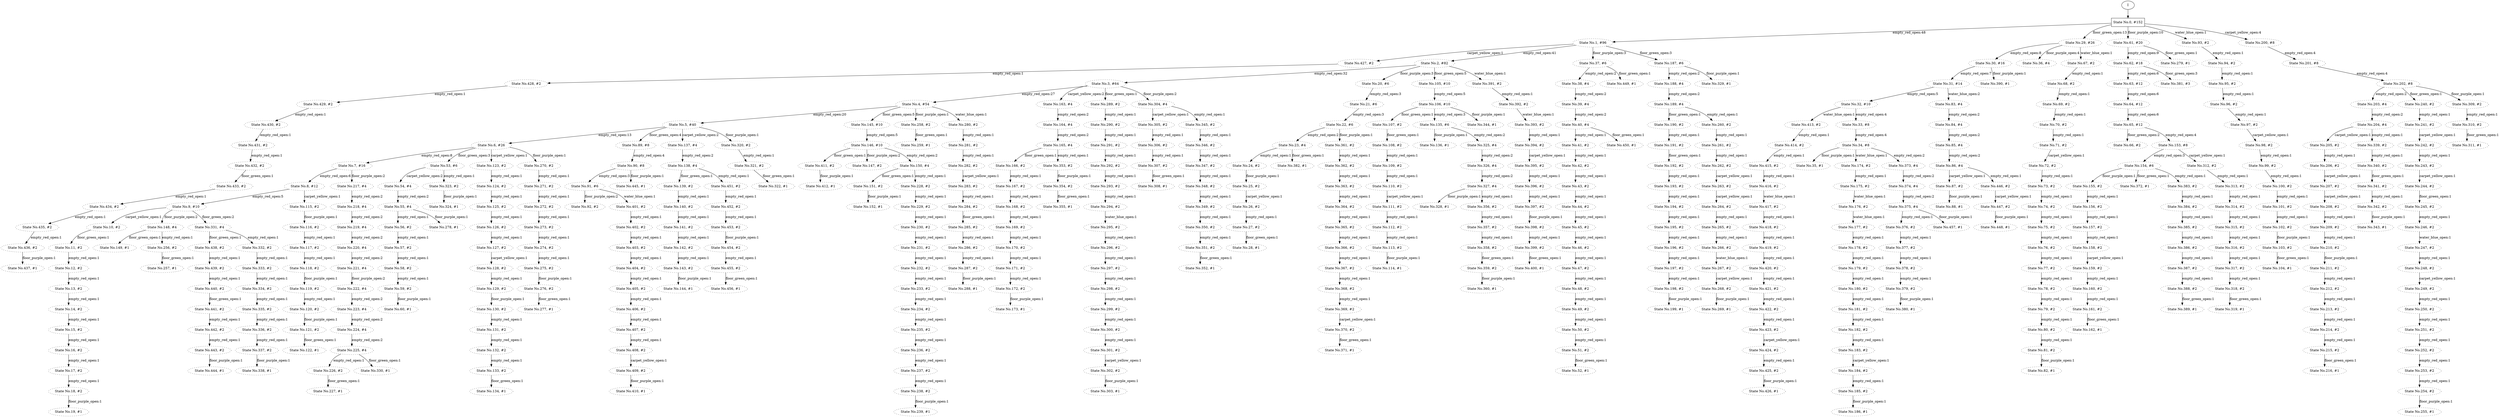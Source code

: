 // produced with flexfringe from git commitc8fad5bd3b0c0dad0e28ec7606f20a7fcf975071
// dfasat/flexfringe -S=wombats/config/DFA_merge_safety_to_seshia_paper_twogoals.yaml -h=kldistance -d=kl_data -n=2 -x=0 -w=0 -b=1 -f=1 -I=0 -t=0 -l=0 -q=0 -y=0 -N=0 -T=1 -p=5 --output-dir=experiments/merge_safety_to_seshia_paper/flexfringe_data/dfa /Users/kandai/Documents/projects/research/wombats_experiments/experiments/merge_safety_to_seshia_paper/flexfringe_data/merge_safety_to_seshia_paper_train 
digraph DFA {
	0 [label="root" shape=box];
		I -> 0;
	0 [ label="State No.0, #152"  ];
		0 -> 1 [label="empty_red_open:48"  ];
		0 -> 29 [label="floor_green_open:13"  ];
		0 -> 61 [label="floor_purple_open:10"  ];
		0 -> 93 [label="water_blue_open:1"  ];
		0 -> 200 [label="carpet_yellow_open:4"  ];
	1 [ label="State No.1, #96"  style=dotted ];
		1 -> 427 [label="carpet_yellow_open:1"  ];
		1 -> 2 [label="empty_red_open:41"  ];
		1 -> 37 [label="floor_purple_open:3"  ];
		1 -> 187 [label="floor_green_open:3"  ];
	2 [ label="State No.2, #82"  style=dotted ];
		2 -> 3 [label="empty_red_open:32"  ];
		2 -> 20 [label="floor_purple_open:3"  ];
		2 -> 105 [label="floor_green_open:5"  ];
		2 -> 391 [label="water_blue_open:1"  ];
	3 [ label="State No.3, #64"  style=dotted ];
		3 -> 4 [label="empty_red_open:27"  ];
		3 -> 163 [label="carpet_yellow_open:2"  ];
		3 -> 289 [label="floor_green_open:1"  ];
		3 -> 304 [label="floor_purple_open:2"  ];
	4 [ label="State No.4, #54"  style=dotted ];
		4 -> 5 [label="empty_red_open:20"  ];
		4 -> 145 [label="floor_green_open:5"  ];
		4 -> 258 [label="floor_purple_open:1"  ];
		4 -> 280 [label="water_blue_open:1"  ];
	5 [ label="State No.5, #40"  style=dotted ];
		5 -> 6 [label="empty_red_open:13"  ];
		5 -> 89 [label="floor_green_open:4"  ];
		5 -> 137 [label="carpet_yellow_open:2"  ];
		5 -> 320 [label="floor_purple_open:1"  ];
	6 [ label="State No.6, #26"  style=dotted ];
		6 -> 7 [label="empty_red_open:8"  ];
		6 -> 53 [label="floor_green_open:3"  ];
		6 -> 123 [label="carpet_yellow_open:1"  ];
		6 -> 270 [label="floor_purple_open:1"  ];
	7 [ label="State No.7, #16"  style=dotted ];
		7 -> 8 [label="empty_red_open:6"  ];
		7 -> 217 [label="floor_purple_open:2"  ];
	8 [ label="State No.8, #12"  style=dotted ];
		8 -> 9 [label="empty_red_open:5"  ];
		8 -> 115 [label="carpet_yellow_open:1"  ];
	9 [ label="State No.9, #10"  style=dotted ];
		9 -> 10 [label="carpet_yellow_open:1"  ];
		9 -> 148 [label="floor_purple_open:2"  ];
		9 -> 331 [label="floor_green_open:2"  ];
	10 [ label="State No.10, #2"  style=dotted ];
		10 -> 11 [label="floor_green_open:1"  ];
	11 [ label="State No.11, #2"  style=dotted ];
		11 -> 12 [label="empty_red_open:1"  ];
	12 [ label="State No.12, #2"  style=dotted ];
		12 -> 13 [label="empty_red_open:1"  ];
	13 [ label="State No.13, #2"  style=dotted ];
		13 -> 14 [label="empty_red_open:1"  ];
	14 [ label="State No.14, #2"  style=dotted ];
		14 -> 15 [label="empty_red_open:1"  ];
	15 [ label="State No.15, #2"  style=dotted ];
		15 -> 16 [label="empty_red_open:1"  ];
	16 [ label="State No.16, #2"  style=dotted ];
		16 -> 17 [label="empty_red_open:1"  ];
	17 [ label="State No.17, #2"  style=dotted ];
		17 -> 18 [label="empty_red_open:1"  ];
	18 [ label="State No.18, #2"  style=dotted ];
		18 -> 19 [label="floor_purple_open:1"  ];
	19 [ label="State No.19, #1"  style=dotted ];
	331 [ label="State No.331, #4"  style=dotted ];
		331 -> 438 [label="floor_green_open:1"  ];
		331 -> 332 [label="empty_red_open:1"  ];
	332 [ label="State No.332, #2"  style=dotted ];
		332 -> 333 [label="empty_red_open:1"  ];
	333 [ label="State No.333, #2"  style=dotted ];
		333 -> 334 [label="empty_red_open:1"  ];
	334 [ label="State No.334, #2"  style=dotted ];
		334 -> 335 [label="empty_red_open:1"  ];
	335 [ label="State No.335, #2"  style=dotted ];
		335 -> 336 [label="empty_red_open:1"  ];
	336 [ label="State No.336, #2"  style=dotted ];
		336 -> 337 [label="empty_red_open:1"  ];
	337 [ label="State No.337, #2"  style=dotted ];
		337 -> 338 [label="floor_purple_open:1"  ];
	338 [ label="State No.338, #1"  style=dotted ];
	438 [ label="State No.438, #2"  style=dotted ];
		438 -> 439 [label="empty_red_open:1"  ];
	439 [ label="State No.439, #2"  style=dotted ];
		439 -> 440 [label="empty_red_open:1"  ];
	440 [ label="State No.440, #2"  style=dotted ];
		440 -> 441 [label="floor_green_open:1"  ];
	441 [ label="State No.441, #2"  style=dotted ];
		441 -> 442 [label="empty_red_open:1"  ];
	442 [ label="State No.442, #2"  style=dotted ];
		442 -> 443 [label="empty_red_open:1"  ];
	443 [ label="State No.443, #2"  style=dotted ];
		443 -> 444 [label="floor_purple_open:1"  ];
	444 [ label="State No.444, #1"  style=dotted ];
	148 [ label="State No.148, #4"  style=dotted ];
		148 -> 149 [label="floor_green_open:1"  ];
		148 -> 256 [label="empty_red_open:1"  ];
	256 [ label="State No.256, #2"  style=dotted ];
		256 -> 257 [label="floor_green_open:1"  ];
	257 [ label="State No.257, #1"  style=dotted ];
	149 [ label="State No.149, #1"  style=dotted ];
	115 [ label="State No.115, #2"  style=dotted ];
		115 -> 116 [label="floor_purple_open:1"  ];
	116 [ label="State No.116, #2"  style=dotted ];
		116 -> 117 [label="empty_red_open:1"  ];
	117 [ label="State No.117, #2"  style=dotted ];
		117 -> 118 [label="empty_red_open:1"  ];
	118 [ label="State No.118, #2"  style=dotted ];
		118 -> 119 [label="floor_purple_open:1"  ];
	119 [ label="State No.119, #2"  style=dotted ];
		119 -> 120 [label="empty_red_open:1"  ];
	120 [ label="State No.120, #2"  style=dotted ];
		120 -> 121 [label="floor_purple_open:1"  ];
	121 [ label="State No.121, #2"  style=dotted ];
		121 -> 122 [label="floor_green_open:1"  ];
	122 [ label="State No.122, #1"  style=dotted ];
	217 [ label="State No.217, #4"  style=dotted ];
		217 -> 218 [label="empty_red_open:2"  ];
	218 [ label="State No.218, #4"  style=dotted ];
		218 -> 219 [label="empty_red_open:2"  ];
	219 [ label="State No.219, #4"  style=dotted ];
		219 -> 220 [label="empty_red_open:2"  ];
	220 [ label="State No.220, #4"  style=dotted ];
		220 -> 221 [label="empty_red_open:2"  ];
	221 [ label="State No.221, #4"  style=dotted ];
		221 -> 222 [label="floor_purple_open:2"  ];
	222 [ label="State No.222, #4"  style=dotted ];
		222 -> 223 [label="empty_red_open:2"  ];
	223 [ label="State No.223, #4"  style=dotted ];
		223 -> 224 [label="empty_red_open:2"  ];
	224 [ label="State No.224, #4"  style=dotted ];
		224 -> 225 [label="empty_red_open:2"  ];
	225 [ label="State No.225, #4"  style=dotted ];
		225 -> 226 [label="empty_red_open:1"  ];
		225 -> 330 [label="floor_green_open:1"  ];
	226 [ label="State No.226, #2"  style=dotted ];
		226 -> 227 [label="floor_green_open:1"  ];
	227 [ label="State No.227, #1"  style=dotted ];
	330 [ label="State No.330, #1"  style=dotted ];
	123 [ label="State No.123, #2"  style=dotted ];
		123 -> 124 [label="empty_red_open:1"  ];
	124 [ label="State No.124, #2"  style=dotted ];
		124 -> 125 [label="empty_red_open:1"  ];
	125 [ label="State No.125, #2"  style=dotted ];
		125 -> 126 [label="empty_red_open:1"  ];
	126 [ label="State No.126, #2"  style=dotted ];
		126 -> 127 [label="empty_red_open:1"  ];
	127 [ label="State No.127, #2"  style=dotted ];
		127 -> 128 [label="carpet_yellow_open:1"  ];
	128 [ label="State No.128, #2"  style=dotted ];
		128 -> 129 [label="empty_red_open:1"  ];
	129 [ label="State No.129, #2"  style=dotted ];
		129 -> 130 [label="floor_purple_open:1"  ];
	130 [ label="State No.130, #2"  style=dotted ];
		130 -> 131 [label="empty_red_open:1"  ];
	131 [ label="State No.131, #2"  style=dotted ];
		131 -> 132 [label="empty_red_open:1"  ];
	132 [ label="State No.132, #2"  style=dotted ];
		132 -> 133 [label="empty_red_open:1"  ];
	133 [ label="State No.133, #2"  style=dotted ];
		133 -> 134 [label="floor_green_open:1"  ];
	134 [ label="State No.134, #1"  style=dotted ];
	53 [ label="State No.53, #6"  style=dotted ];
		53 -> 54 [label="carpet_yellow_open:2"  ];
		53 -> 323 [label="empty_red_open:1"  ];
	323 [ label="State No.323, #2"  style=dotted ];
		323 -> 324 [label="floor_purple_open:1"  ];
	324 [ label="State No.324, #1"  style=dotted ];
	54 [ label="State No.54, #4"  style=dotted ];
		54 -> 55 [label="empty_red_open:2"  ];
	55 [ label="State No.55, #4"  style=dotted ];
		55 -> 56 [label="empty_red_open:1"  ];
		55 -> 278 [label="floor_purple_open:1"  ];
	56 [ label="State No.56, #2"  style=dotted ];
		56 -> 57 [label="empty_red_open:1"  ];
	57 [ label="State No.57, #2"  style=dotted ];
		57 -> 58 [label="empty_red_open:1"  ];
	58 [ label="State No.58, #2"  style=dotted ];
		58 -> 59 [label="empty_red_open:1"  ];
	59 [ label="State No.59, #2"  style=dotted ];
		59 -> 60 [label="floor_purple_open:1"  ];
	60 [ label="State No.60, #1"  style=dotted ];
	278 [ label="State No.278, #1"  style=dotted ];
	270 [ label="State No.270, #2"  style=dotted ];
		270 -> 271 [label="empty_red_open:1"  ];
	271 [ label="State No.271, #2"  style=dotted ];
		271 -> 272 [label="empty_red_open:1"  ];
	272 [ label="State No.272, #2"  style=dotted ];
		272 -> 273 [label="empty_red_open:1"  ];
	273 [ label="State No.273, #2"  style=dotted ];
		273 -> 274 [label="empty_red_open:1"  ];
	274 [ label="State No.274, #2"  style=dotted ];
		274 -> 275 [label="empty_red_open:1"  ];
	275 [ label="State No.275, #2"  style=dotted ];
		275 -> 276 [label="floor_purple_open:1"  ];
	276 [ label="State No.276, #2"  style=dotted ];
		276 -> 277 [label="floor_green_open:1"  ];
	277 [ label="State No.277, #1"  style=dotted ];
	137 [ label="State No.137, #4"  style=dotted ];
		137 -> 138 [label="empty_red_open:2"  ];
	138 [ label="State No.138, #4"  style=dotted ];
		138 -> 139 [label="floor_green_open:1"  ];
		138 -> 451 [label="empty_red_open:1"  ];
	451 [ label="State No.451, #2"  style=dotted ];
		451 -> 452 [label="empty_red_open:1"  ];
	452 [ label="State No.452, #2"  style=dotted ];
		452 -> 453 [label="empty_red_open:1"  ];
	453 [ label="State No.453, #2"  style=dotted ];
		453 -> 454 [label="floor_purple_open:1"  ];
	454 [ label="State No.454, #2"  style=dotted ];
		454 -> 455 [label="empty_red_open:1"  ];
	455 [ label="State No.455, #2"  style=dotted ];
		455 -> 456 [label="floor_green_open:1"  ];
	456 [ label="State No.456, #1"  style=dotted ];
	139 [ label="State No.139, #2"  style=dotted ];
		139 -> 140 [label="empty_red_open:1"  ];
	140 [ label="State No.140, #2"  style=dotted ];
		140 -> 141 [label="empty_red_open:1"  ];
	141 [ label="State No.141, #2"  style=dotted ];
		141 -> 142 [label="empty_red_open:1"  ];
	142 [ label="State No.142, #2"  style=dotted ];
		142 -> 143 [label="empty_red_open:1"  ];
	143 [ label="State No.143, #2"  style=dotted ];
		143 -> 144 [label="floor_purple_open:1"  ];
	144 [ label="State No.144, #1"  style=dotted ];
	89 [ label="State No.89, #8"  style=dotted ];
		89 -> 90 [label="empty_red_open:4"  ];
	90 [ label="State No.90, #8"  style=dotted ];
		90 -> 91 [label="empty_red_open:3"  ];
		90 -> 445 [label="floor_purple_open:1"  ];
	91 [ label="State No.91, #6"  style=dotted ];
		91 -> 92 [label="floor_purple_open:2"  ];
		91 -> 401 [label="water_blue_open:1"  ];
	92 [ label="State No.92, #2"  style=dotted ];
	401 [ label="State No.401, #2"  style=dotted ];
		401 -> 402 [label="empty_red_open:1"  ];
	402 [ label="State No.402, #2"  style=dotted ];
		402 -> 403 [label="empty_red_open:1"  ];
	403 [ label="State No.403, #2"  style=dotted ];
		403 -> 404 [label="empty_red_open:1"  ];
	404 [ label="State No.404, #2"  style=dotted ];
		404 -> 405 [label="empty_red_open:1"  ];
	405 [ label="State No.405, #2"  style=dotted ];
		405 -> 406 [label="empty_red_open:1"  ];
	406 [ label="State No.406, #2"  style=dotted ];
		406 -> 407 [label="empty_red_open:1"  ];
	407 [ label="State No.407, #2"  style=dotted ];
		407 -> 408 [label="empty_red_open:1"  ];
	408 [ label="State No.408, #2"  style=dotted ];
		408 -> 409 [label="carpet_yellow_open:1"  ];
	409 [ label="State No.409, #2"  style=dotted ];
		409 -> 410 [label="floor_purple_open:1"  ];
	410 [ label="State No.410, #1"  style=dotted ];
	445 [ label="State No.445, #1"  style=dotted ];
	320 [ label="State No.320, #2"  style=dotted ];
		320 -> 321 [label="empty_red_open:1"  ];
	321 [ label="State No.321, #2"  style=dotted ];
		321 -> 322 [label="floor_green_open:1"  ];
	322 [ label="State No.322, #1"  style=dotted ];
	145 [ label="State No.145, #10"  style=dotted ];
		145 -> 146 [label="empty_red_open:5"  ];
	146 [ label="State No.146, #10"  style=dotted ];
		146 -> 411 [label="floor_green_open:1"  ];
		146 -> 147 [label="floor_purple_open:2"  ];
		146 -> 150 [label="empty_red_open:2"  ];
	150 [ label="State No.150, #4"  style=dotted ];
		150 -> 151 [label="floor_green_open:1"  ];
		150 -> 228 [label="empty_red_open:1"  ];
	228 [ label="State No.228, #2"  style=dotted ];
		228 -> 229 [label="empty_red_open:1"  ];
	229 [ label="State No.229, #2"  style=dotted ];
		229 -> 230 [label="empty_red_open:1"  ];
	230 [ label="State No.230, #2"  style=dotted ];
		230 -> 231 [label="empty_red_open:1"  ];
	231 [ label="State No.231, #2"  style=dotted ];
		231 -> 232 [label="empty_red_open:1"  ];
	232 [ label="State No.232, #2"  style=dotted ];
		232 -> 233 [label="empty_red_open:1"  ];
	233 [ label="State No.233, #2"  style=dotted ];
		233 -> 234 [label="empty_red_open:1"  ];
	234 [ label="State No.234, #2"  style=dotted ];
		234 -> 235 [label="empty_red_open:1"  ];
	235 [ label="State No.235, #2"  style=dotted ];
		235 -> 236 [label="empty_red_open:1"  ];
	236 [ label="State No.236, #2"  style=dotted ];
		236 -> 237 [label="empty_red_open:1"  ];
	237 [ label="State No.237, #2"  style=dotted ];
		237 -> 238 [label="empty_red_open:1"  ];
	238 [ label="State No.238, #2"  style=dotted ];
		238 -> 239 [label="floor_purple_open:1"  ];
	239 [ label="State No.239, #1"  style=dotted ];
	151 [ label="State No.151, #2"  style=dotted ];
		151 -> 152 [label="floor_purple_open:1"  ];
	152 [ label="State No.152, #1"  style=dotted ];
	411 [ label="State No.411, #2"  style=dotted ];
		411 -> 412 [label="floor_purple_open:1"  ];
	412 [ label="State No.412, #1"  style=dotted ];
	147 [ label="State No.147, #2"  style=dotted ];
	258 [ label="State No.258, #2"  style=dotted ];
		258 -> 259 [label="floor_green_open:1"  ];
	259 [ label="State No.259, #1"  style=dotted ];
	280 [ label="State No.280, #2"  style=dotted ];
		280 -> 281 [label="empty_red_open:1"  ];
	281 [ label="State No.281, #2"  style=dotted ];
		281 -> 282 [label="empty_red_open:1"  ];
	282 [ label="State No.282, #2"  style=dotted ];
		282 -> 283 [label="carpet_yellow_open:1"  ];
	283 [ label="State No.283, #2"  style=dotted ];
		283 -> 284 [label="empty_red_open:1"  ];
	284 [ label="State No.284, #2"  style=dotted ];
		284 -> 285 [label="floor_green_open:1"  ];
	285 [ label="State No.285, #2"  style=dotted ];
		285 -> 286 [label="empty_red_open:1"  ];
	286 [ label="State No.286, #2"  style=dotted ];
		286 -> 287 [label="empty_red_open:1"  ];
	287 [ label="State No.287, #2"  style=dotted ];
		287 -> 288 [label="floor_purple_open:1"  ];
	288 [ label="State No.288, #1"  style=dotted ];
	163 [ label="State No.163, #4"  style=dotted ];
		163 -> 164 [label="empty_red_open:2"  ];
	164 [ label="State No.164, #4"  style=dotted ];
		164 -> 165 [label="empty_red_open:2"  ];
	165 [ label="State No.165, #4"  style=dotted ];
		165 -> 166 [label="floor_green_open:1"  ];
		165 -> 353 [label="empty_red_open:1"  ];
	353 [ label="State No.353, #2"  style=dotted ];
		353 -> 354 [label="floor_purple_open:1"  ];
	354 [ label="State No.354, #2"  style=dotted ];
		354 -> 355 [label="floor_green_open:1"  ];
	355 [ label="State No.355, #1"  style=dotted ];
	166 [ label="State No.166, #2"  style=dotted ];
		166 -> 167 [label="empty_red_open:1"  ];
	167 [ label="State No.167, #2"  style=dotted ];
		167 -> 168 [label="empty_red_open:1"  ];
	168 [ label="State No.168, #2"  style=dotted ];
		168 -> 169 [label="empty_red_open:1"  ];
	169 [ label="State No.169, #2"  style=dotted ];
		169 -> 170 [label="empty_red_open:1"  ];
	170 [ label="State No.170, #2"  style=dotted ];
		170 -> 171 [label="empty_red_open:1"  ];
	171 [ label="State No.171, #2"  style=dotted ];
		171 -> 172 [label="empty_red_open:1"  ];
	172 [ label="State No.172, #2"  style=dotted ];
		172 -> 173 [label="floor_purple_open:1"  ];
	173 [ label="State No.173, #1"  style=dotted ];
	289 [ label="State No.289, #2"  style=dotted ];
		289 -> 290 [label="empty_red_open:1"  ];
	290 [ label="State No.290, #2"  style=dotted ];
		290 -> 291 [label="empty_red_open:1"  ];
	291 [ label="State No.291, #2"  style=dotted ];
		291 -> 292 [label="empty_red_open:1"  ];
	292 [ label="State No.292, #2"  style=dotted ];
		292 -> 293 [label="empty_red_open:1"  ];
	293 [ label="State No.293, #2"  style=dotted ];
		293 -> 294 [label="empty_red_open:1"  ];
	294 [ label="State No.294, #2"  style=dotted ];
		294 -> 295 [label="water_blue_open:1"  ];
	295 [ label="State No.295, #2"  style=dotted ];
		295 -> 296 [label="empty_red_open:1"  ];
	296 [ label="State No.296, #2"  style=dotted ];
		296 -> 297 [label="empty_red_open:1"  ];
	297 [ label="State No.297, #2"  style=dotted ];
		297 -> 298 [label="empty_red_open:1"  ];
	298 [ label="State No.298, #2"  style=dotted ];
		298 -> 299 [label="empty_red_open:1"  ];
	299 [ label="State No.299, #2"  style=dotted ];
		299 -> 300 [label="empty_red_open:1"  ];
	300 [ label="State No.300, #2"  style=dotted ];
		300 -> 301 [label="empty_red_open:1"  ];
	301 [ label="State No.301, #2"  style=dotted ];
		301 -> 302 [label="carpet_yellow_open:1"  ];
	302 [ label="State No.302, #2"  style=dotted ];
		302 -> 303 [label="floor_purple_open:1"  ];
	303 [ label="State No.303, #1"  style=dotted ];
	304 [ label="State No.304, #4"  style=dotted ];
		304 -> 305 [label="carpet_yellow_open:1"  ];
		304 -> 345 [label="empty_red_open:1"  ];
	345 [ label="State No.345, #2"  style=dotted ];
		345 -> 346 [label="empty_red_open:1"  ];
	346 [ label="State No.346, #2"  style=dotted ];
		346 -> 347 [label="empty_red_open:1"  ];
	347 [ label="State No.347, #2"  style=dotted ];
		347 -> 348 [label="empty_red_open:1"  ];
	348 [ label="State No.348, #2"  style=dotted ];
		348 -> 349 [label="empty_red_open:1"  ];
	349 [ label="State No.349, #2"  style=dotted ];
		349 -> 350 [label="empty_red_open:1"  ];
	350 [ label="State No.350, #2"  style=dotted ];
		350 -> 351 [label="empty_red_open:1"  ];
	351 [ label="State No.351, #2"  style=dotted ];
		351 -> 352 [label="floor_green_open:1"  ];
	352 [ label="State No.352, #1"  style=dotted ];
	305 [ label="State No.305, #2"  style=dotted ];
		305 -> 306 [label="empty_red_open:1"  ];
	306 [ label="State No.306, #2"  style=dotted ];
		306 -> 307 [label="empty_red_open:1"  ];
	307 [ label="State No.307, #2"  style=dotted ];
		307 -> 308 [label="floor_green_open:1"  ];
	308 [ label="State No.308, #1"  style=dotted ];
	105 [ label="State No.105, #10"  style=dotted ];
		105 -> 106 [label="empty_red_open:5"  ];
	106 [ label="State No.106, #10"  style=dotted ];
		106 -> 107 [label="floor_green_open:1"  ];
		106 -> 135 [label="empty_red_open:3"  ];
		106 -> 344 [label="floor_purple_open:1"  ];
	135 [ label="State No.135, #6"  style=dotted ];
		135 -> 136 [label="floor_purple_open:1"  ];
		135 -> 325 [label="empty_red_open:2"  ];
	325 [ label="State No.325, #4"  style=dotted ];
		325 -> 326 [label="empty_red_open:2"  ];
	326 [ label="State No.326, #4"  style=dotted ];
		326 -> 327 [label="empty_red_open:2"  ];
	327 [ label="State No.327, #4"  style=dotted ];
		327 -> 328 [label="floor_purple_open:1"  ];
		327 -> 356 [label="empty_red_open:1"  ];
	356 [ label="State No.356, #2"  style=dotted ];
		356 -> 357 [label="empty_red_open:1"  ];
	357 [ label="State No.357, #2"  style=dotted ];
		357 -> 358 [label="empty_red_open:1"  ];
	358 [ label="State No.358, #2"  style=dotted ];
		358 -> 359 [label="floor_green_open:1"  ];
	359 [ label="State No.359, #2"  style=dotted ];
		359 -> 360 [label="floor_purple_open:1"  ];
	360 [ label="State No.360, #1"  style=dotted ];
	328 [ label="State No.328, #1"  style=dotted ];
	136 [ label="State No.136, #1"  style=dotted ];
	107 [ label="State No.107, #2"  style=dotted ];
		107 -> 108 [label="floor_green_open:1"  ];
	108 [ label="State No.108, #2"  style=dotted ];
		108 -> 109 [label="empty_red_open:1"  ];
	109 [ label="State No.109, #2"  style=dotted ];
		109 -> 110 [label="empty_red_open:1"  ];
	110 [ label="State No.110, #2"  style=dotted ];
		110 -> 111 [label="carpet_yellow_open:1"  ];
	111 [ label="State No.111, #2"  style=dotted ];
		111 -> 112 [label="empty_red_open:1"  ];
	112 [ label="State No.112, #2"  style=dotted ];
		112 -> 113 [label="empty_red_open:1"  ];
	113 [ label="State No.113, #2"  style=dotted ];
		113 -> 114 [label="floor_purple_open:1"  ];
	114 [ label="State No.114, #1"  style=dotted ];
	344 [ label="State No.344, #1"  style=dotted ];
	20 [ label="State No.20, #6"  style=dotted ];
		20 -> 21 [label="empty_red_open:3"  ];
	21 [ label="State No.21, #6"  style=dotted ];
		21 -> 22 [label="empty_red_open:3"  ];
	22 [ label="State No.22, #6"  style=dotted ];
		22 -> 23 [label="empty_red_open:2"  ];
		22 -> 361 [label="floor_purple_open:1"  ];
	23 [ label="State No.23, #4"  style=dotted ];
		23 -> 24 [label="empty_red_open:1"  ];
		23 -> 382 [label="floor_green_open:1"  ];
	24 [ label="State No.24, #2"  style=dotted ];
		24 -> 25 [label="floor_purple_open:1"  ];
	25 [ label="State No.25, #2"  style=dotted ];
		25 -> 26 [label="carpet_yellow_open:1"  ];
	26 [ label="State No.26, #2"  style=dotted ];
		26 -> 27 [label="empty_red_open:1"  ];
	27 [ label="State No.27, #2"  style=dotted ];
		27 -> 28 [label="floor_green_open:1"  ];
	28 [ label="State No.28, #1"  style=dotted ];
	382 [ label="State No.382, #1"  style=dotted ];
	361 [ label="State No.361, #2"  style=dotted ];
		361 -> 362 [label="empty_red_open:1"  ];
	362 [ label="State No.362, #2"  style=dotted ];
		362 -> 363 [label="empty_red_open:1"  ];
	363 [ label="State No.363, #2"  style=dotted ];
		363 -> 364 [label="empty_red_open:1"  ];
	364 [ label="State No.364, #2"  style=dotted ];
		364 -> 365 [label="empty_red_open:1"  ];
	365 [ label="State No.365, #2"  style=dotted ];
		365 -> 366 [label="empty_red_open:1"  ];
	366 [ label="State No.366, #2"  style=dotted ];
		366 -> 367 [label="empty_red_open:1"  ];
	367 [ label="State No.367, #2"  style=dotted ];
		367 -> 368 [label="empty_red_open:1"  ];
	368 [ label="State No.368, #2"  style=dotted ];
		368 -> 369 [label="empty_red_open:1"  ];
	369 [ label="State No.369, #2"  style=dotted ];
		369 -> 370 [label="carpet_yellow_open:1"  ];
	370 [ label="State No.370, #2"  style=dotted ];
		370 -> 371 [label="floor_green_open:1"  ];
	371 [ label="State No.371, #1"  style=dotted ];
	391 [ label="State No.391, #2"  style=dotted ];
		391 -> 392 [label="empty_red_open:1"  ];
	392 [ label="State No.392, #2"  style=dotted ];
		392 -> 393 [label="water_blue_open:1"  ];
	393 [ label="State No.393, #2"  style=dotted ];
		393 -> 394 [label="empty_red_open:1"  ];
	394 [ label="State No.394, #2"  style=dotted ];
		394 -> 395 [label="carpet_yellow_open:1"  ];
	395 [ label="State No.395, #2"  style=dotted ];
		395 -> 396 [label="empty_red_open:1"  ];
	396 [ label="State No.396, #2"  style=dotted ];
		396 -> 397 [label="empty_red_open:1"  ];
	397 [ label="State No.397, #2"  style=dotted ];
		397 -> 398 [label="floor_purple_open:1"  ];
	398 [ label="State No.398, #2"  style=dotted ];
		398 -> 399 [label="empty_red_open:1"  ];
	399 [ label="State No.399, #2"  style=dotted ];
		399 -> 400 [label="floor_green_open:1"  ];
	400 [ label="State No.400, #1"  style=dotted ];
	427 [ label="State No.427, #2"  style=dotted ];
		427 -> 428 [label="empty_red_open:1"  ];
	428 [ label="State No.428, #2"  style=dotted ];
		428 -> 429 [label="empty_red_open:1"  ];
	429 [ label="State No.429, #2"  style=dotted ];
		429 -> 430 [label="empty_red_open:1"  ];
	430 [ label="State No.430, #2"  style=dotted ];
		430 -> 431 [label="empty_red_open:1"  ];
	431 [ label="State No.431, #2"  style=dotted ];
		431 -> 432 [label="empty_red_open:1"  ];
	432 [ label="State No.432, #2"  style=dotted ];
		432 -> 433 [label="floor_green_open:1"  ];
	433 [ label="State No.433, #2"  style=dotted ];
		433 -> 434 [label="empty_red_open:1"  ];
	434 [ label="State No.434, #2"  style=dotted ];
		434 -> 435 [label="empty_red_open:1"  ];
	435 [ label="State No.435, #2"  style=dotted ];
		435 -> 436 [label="empty_red_open:1"  ];
	436 [ label="State No.436, #2"  style=dotted ];
		436 -> 437 [label="floor_purple_open:1"  ];
	437 [ label="State No.437, #1"  style=dotted ];
	187 [ label="State No.187, #6"  style=dotted ];
		187 -> 188 [label="empty_red_open:2"  ];
		187 -> 329 [label="floor_purple_open:1"  ];
	188 [ label="State No.188, #4"  style=dotted ];
		188 -> 189 [label="empty_red_open:2"  ];
	189 [ label="State No.189, #4"  style=dotted ];
		189 -> 190 [label="floor_green_open:1"  ];
		189 -> 260 [label="empty_red_open:1"  ];
	260 [ label="State No.260, #2"  style=dotted ];
		260 -> 261 [label="empty_red_open:1"  ];
	261 [ label="State No.261, #2"  style=dotted ];
		261 -> 262 [label="empty_red_open:1"  ];
	262 [ label="State No.262, #2"  style=dotted ];
		262 -> 263 [label="carpet_yellow_open:1"  ];
	263 [ label="State No.263, #2"  style=dotted ];
		263 -> 264 [label="carpet_yellow_open:1"  ];
	264 [ label="State No.264, #2"  style=dotted ];
		264 -> 265 [label="empty_red_open:1"  ];
	265 [ label="State No.265, #2"  style=dotted ];
		265 -> 266 [label="empty_red_open:1"  ];
	266 [ label="State No.266, #2"  style=dotted ];
		266 -> 267 [label="water_blue_open:1"  ];
	267 [ label="State No.267, #2"  style=dotted ];
		267 -> 268 [label="carpet_yellow_open:1"  ];
	268 [ label="State No.268, #2"  style=dotted ];
		268 -> 269 [label="floor_purple_open:1"  ];
	269 [ label="State No.269, #1"  style=dotted ];
	190 [ label="State No.190, #2"  style=dotted ];
		190 -> 191 [label="empty_red_open:1"  ];
	191 [ label="State No.191, #2"  style=dotted ];
		191 -> 192 [label="floor_green_open:1"  ];
	192 [ label="State No.192, #2"  style=dotted ];
		192 -> 193 [label="empty_red_open:1"  ];
	193 [ label="State No.193, #2"  style=dotted ];
		193 -> 194 [label="empty_red_open:1"  ];
	194 [ label="State No.194, #2"  style=dotted ];
		194 -> 195 [label="empty_red_open:1"  ];
	195 [ label="State No.195, #2"  style=dotted ];
		195 -> 196 [label="empty_red_open:1"  ];
	196 [ label="State No.196, #2"  style=dotted ];
		196 -> 197 [label="empty_red_open:1"  ];
	197 [ label="State No.197, #2"  style=dotted ];
		197 -> 198 [label="empty_red_open:1"  ];
	198 [ label="State No.198, #2"  style=dotted ];
		198 -> 199 [label="floor_purple_open:1"  ];
	199 [ label="State No.199, #1"  style=dotted ];
	329 [ label="State No.329, #1"  style=dotted ];
	37 [ label="State No.37, #6"  style=dotted ];
		37 -> 38 [label="empty_red_open:2"  ];
		37 -> 449 [label="floor_green_open:1"  ];
	38 [ label="State No.38, #4"  style=dotted ];
		38 -> 39 [label="empty_red_open:2"  ];
	39 [ label="State No.39, #4"  style=dotted ];
		39 -> 40 [label="empty_red_open:2"  ];
	40 [ label="State No.40, #4"  style=dotted ];
		40 -> 41 [label="empty_red_open:1"  ];
		40 -> 450 [label="floor_green_open:1"  ];
	41 [ label="State No.41, #2"  style=dotted ];
		41 -> 42 [label="empty_red_open:1"  ];
	42 [ label="State No.42, #2"  style=dotted ];
		42 -> 43 [label="empty_red_open:1"  ];
	43 [ label="State No.43, #2"  style=dotted ];
		43 -> 44 [label="empty_red_open:1"  ];
	44 [ label="State No.44, #2"  style=dotted ];
		44 -> 45 [label="empty_red_open:1"  ];
	45 [ label="State No.45, #2"  style=dotted ];
		45 -> 46 [label="empty_red_open:1"  ];
	46 [ label="State No.46, #2"  style=dotted ];
		46 -> 47 [label="empty_red_open:1"  ];
	47 [ label="State No.47, #2"  style=dotted ];
		47 -> 48 [label="empty_red_open:1"  ];
	48 [ label="State No.48, #2"  style=dotted ];
		48 -> 49 [label="empty_red_open:1"  ];
	49 [ label="State No.49, #2"  style=dotted ];
		49 -> 50 [label="empty_red_open:1"  ];
	50 [ label="State No.50, #2"  style=dotted ];
		50 -> 51 [label="empty_red_open:1"  ];
	51 [ label="State No.51, #2"  style=dotted ];
		51 -> 52 [label="floor_green_open:1"  ];
	52 [ label="State No.52, #1"  style=dotted ];
	450 [ label="State No.450, #1"  style=dotted ];
	449 [ label="State No.449, #1"  style=dotted ];
	200 [ label="State No.200, #8"  style=dotted ];
		200 -> 201 [label="empty_red_open:4"  ];
	201 [ label="State No.201, #8"  style=dotted ];
		201 -> 202 [label="empty_red_open:4"  ];
	202 [ label="State No.202, #8"  style=dotted ];
		202 -> 203 [label="empty_red_open:2"  ];
		202 -> 240 [label="floor_green_open:1"  ];
		202 -> 309 [label="floor_purple_open:1"  ];
	203 [ label="State No.203, #4"  style=dotted ];
		203 -> 204 [label="empty_red_open:2"  ];
	204 [ label="State No.204, #4"  style=dotted ];
		204 -> 205 [label="carpet_yellow_open:1"  ];
		204 -> 339 [label="empty_red_open:1"  ];
	339 [ label="State No.339, #2"  style=dotted ];
		339 -> 340 [label="empty_red_open:1"  ];
	340 [ label="State No.340, #2"  style=dotted ];
		340 -> 341 [label="floor_green_open:1"  ];
	341 [ label="State No.341, #2"  style=dotted ];
		341 -> 342 [label="empty_red_open:1"  ];
	342 [ label="State No.342, #2"  style=dotted ];
		342 -> 343 [label="floor_purple_open:1"  ];
	343 [ label="State No.343, #1"  style=dotted ];
	205 [ label="State No.205, #2"  style=dotted ];
		205 -> 206 [label="empty_red_open:1"  ];
	206 [ label="State No.206, #2"  style=dotted ];
		206 -> 207 [label="carpet_yellow_open:1"  ];
	207 [ label="State No.207, #2"  style=dotted ];
		207 -> 208 [label="carpet_yellow_open:1"  ];
	208 [ label="State No.208, #2"  style=dotted ];
		208 -> 209 [label="empty_red_open:1"  ];
	209 [ label="State No.209, #2"  style=dotted ];
		209 -> 210 [label="empty_red_open:1"  ];
	210 [ label="State No.210, #2"  style=dotted ];
		210 -> 211 [label="floor_purple_open:1"  ];
	211 [ label="State No.211, #2"  style=dotted ];
		211 -> 212 [label="empty_red_open:1"  ];
	212 [ label="State No.212, #2"  style=dotted ];
		212 -> 213 [label="empty_red_open:1"  ];
	213 [ label="State No.213, #2"  style=dotted ];
		213 -> 214 [label="empty_red_open:1"  ];
	214 [ label="State No.214, #2"  style=dotted ];
		214 -> 215 [label="empty_red_open:1"  ];
	215 [ label="State No.215, #2"  style=dotted ];
		215 -> 216 [label="floor_green_open:1"  ];
	216 [ label="State No.216, #1"  style=dotted ];
	240 [ label="State No.240, #2"  style=dotted ];
		240 -> 241 [label="empty_red_open:1"  ];
	241 [ label="State No.241, #2"  style=dotted ];
		241 -> 242 [label="carpet_yellow_open:1"  ];
	242 [ label="State No.242, #2"  style=dotted ];
		242 -> 243 [label="empty_red_open:1"  ];
	243 [ label="State No.243, #2"  style=dotted ];
		243 -> 244 [label="carpet_yellow_open:1"  ];
	244 [ label="State No.244, #2"  style=dotted ];
		244 -> 245 [label="floor_green_open:1"  ];
	245 [ label="State No.245, #2"  style=dotted ];
		245 -> 246 [label="empty_red_open:1"  ];
	246 [ label="State No.246, #2"  style=dotted ];
		246 -> 247 [label="water_blue_open:1"  ];
	247 [ label="State No.247, #2"  style=dotted ];
		247 -> 248 [label="empty_red_open:1"  ];
	248 [ label="State No.248, #2"  style=dotted ];
		248 -> 249 [label="carpet_yellow_open:1"  ];
	249 [ label="State No.249, #2"  style=dotted ];
		249 -> 250 [label="empty_red_open:1"  ];
	250 [ label="State No.250, #2"  style=dotted ];
		250 -> 251 [label="empty_red_open:1"  ];
	251 [ label="State No.251, #2"  style=dotted ];
		251 -> 252 [label="empty_red_open:1"  ];
	252 [ label="State No.252, #2"  style=dotted ];
		252 -> 253 [label="empty_red_open:1"  ];
	253 [ label="State No.253, #2"  style=dotted ];
		253 -> 254 [label="empty_red_open:1"  ];
	254 [ label="State No.254, #2"  style=dotted ];
		254 -> 255 [label="floor_purple_open:1"  ];
	255 [ label="State No.255, #1"  style=dotted ];
	309 [ label="State No.309, #2"  style=dotted ];
		309 -> 310 [label="empty_red_open:1"  ];
	310 [ label="State No.310, #2"  style=dotted ];
		310 -> 311 [label="floor_green_open:1"  ];
	311 [ label="State No.311, #1"  style=dotted ];
	29 [ label="State No.29, #26"  style=dotted ];
		29 -> 30 [label="empty_red_open:8"  ];
		29 -> 36 [label="floor_purple_open:4"  ];
		29 -> 67 [label="water_blue_open:1"  ];
	30 [ label="State No.30, #16"  style=dotted ];
		30 -> 31 [label="empty_red_open:7"  ];
		30 -> 390 [label="floor_purple_open:1"  ];
	31 [ label="State No.31, #14"  style=dotted ];
		31 -> 32 [label="empty_red_open:5"  ];
		31 -> 83 [label="water_blue_open:2"  ];
	32 [ label="State No.32, #10"  style=dotted ];
		32 -> 413 [label="water_blue_open:1"  ];
		32 -> 33 [label="empty_red_open:4"  ];
	33 [ label="State No.33, #8"  style=dotted ];
		33 -> 34 [label="empty_red_open:4"  ];
	34 [ label="State No.34, #8"  style=dotted ];
		34 -> 35 [label="floor_purple_open:1"  ];
		34 -> 174 [label="water_blue_open:1"  ];
		34 -> 373 [label="empty_red_open:2"  ];
	373 [ label="State No.373, #4"  style=dotted ];
		373 -> 374 [label="empty_red_open:2"  ];
	374 [ label="State No.374, #4"  style=dotted ];
		374 -> 375 [label="empty_red_open:2"  ];
	375 [ label="State No.375, #4"  style=dotted ];
		375 -> 376 [label="empty_red_open:1"  ];
		375 -> 457 [label="floor_purple_open:1"  ];
	376 [ label="State No.376, #2"  style=dotted ];
		376 -> 377 [label="empty_red_open:1"  ];
	377 [ label="State No.377, #2"  style=dotted ];
		377 -> 378 [label="empty_red_open:1"  ];
	378 [ label="State No.378, #2"  style=dotted ];
		378 -> 379 [label="empty_red_open:1"  ];
	379 [ label="State No.379, #2"  style=dotted ];
		379 -> 380 [label="floor_purple_open:1"  ];
	380 [ label="State No.380, #1"  style=dotted ];
	457 [ label="State No.457, #1"  style=dotted ];
	35 [ label="State No.35, #1"  style=dotted ];
	174 [ label="State No.174, #2"  style=dotted ];
		174 -> 175 [label="empty_red_open:1"  ];
	175 [ label="State No.175, #2"  style=dotted ];
		175 -> 176 [label="water_blue_open:1"  ];
	176 [ label="State No.176, #2"  style=dotted ];
		176 -> 177 [label="water_blue_open:1"  ];
	177 [ label="State No.177, #2"  style=dotted ];
		177 -> 178 [label="empty_red_open:1"  ];
	178 [ label="State No.178, #2"  style=dotted ];
		178 -> 179 [label="empty_red_open:1"  ];
	179 [ label="State No.179, #2"  style=dotted ];
		179 -> 180 [label="empty_red_open:1"  ];
	180 [ label="State No.180, #2"  style=dotted ];
		180 -> 181 [label="empty_red_open:1"  ];
	181 [ label="State No.181, #2"  style=dotted ];
		181 -> 182 [label="empty_red_open:1"  ];
	182 [ label="State No.182, #2"  style=dotted ];
		182 -> 183 [label="empty_red_open:1"  ];
	183 [ label="State No.183, #2"  style=dotted ];
		183 -> 184 [label="carpet_yellow_open:1"  ];
	184 [ label="State No.184, #2"  style=dotted ];
		184 -> 185 [label="empty_red_open:1"  ];
	185 [ label="State No.185, #2"  style=dotted ];
		185 -> 186 [label="floor_purple_open:1"  ];
	186 [ label="State No.186, #1"  style=dotted ];
	413 [ label="State No.413, #2"  style=dotted ];
		413 -> 414 [label="empty_red_open:1"  ];
	414 [ label="State No.414, #2"  style=dotted ];
		414 -> 415 [label="empty_red_open:1"  ];
	415 [ label="State No.415, #2"  style=dotted ];
		415 -> 416 [label="empty_red_open:1"  ];
	416 [ label="State No.416, #2"  style=dotted ];
		416 -> 417 [label="water_blue_open:1"  ];
	417 [ label="State No.417, #2"  style=dotted ];
		417 -> 418 [label="empty_red_open:1"  ];
	418 [ label="State No.418, #2"  style=dotted ];
		418 -> 419 [label="empty_red_open:1"  ];
	419 [ label="State No.419, #2"  style=dotted ];
		419 -> 420 [label="empty_red_open:1"  ];
	420 [ label="State No.420, #2"  style=dotted ];
		420 -> 421 [label="empty_red_open:1"  ];
	421 [ label="State No.421, #2"  style=dotted ];
		421 -> 422 [label="empty_red_open:1"  ];
	422 [ label="State No.422, #2"  style=dotted ];
		422 -> 423 [label="empty_red_open:1"  ];
	423 [ label="State No.423, #2"  style=dotted ];
		423 -> 424 [label="carpet_yellow_open:1"  ];
	424 [ label="State No.424, #2"  style=dotted ];
		424 -> 425 [label="empty_red_open:1"  ];
	425 [ label="State No.425, #2"  style=dotted ];
		425 -> 426 [label="floor_purple_open:1"  ];
	426 [ label="State No.426, #1"  style=dotted ];
	83 [ label="State No.83, #4"  style=dotted ];
		83 -> 84 [label="empty_red_open:2"  ];
	84 [ label="State No.84, #4"  style=dotted ];
		84 -> 85 [label="empty_red_open:2"  ];
	85 [ label="State No.85, #4"  style=dotted ];
		85 -> 86 [label="empty_red_open:2"  ];
	86 [ label="State No.86, #4"  style=dotted ];
		86 -> 87 [label="carpet_yellow_open:1"  ];
		86 -> 446 [label="empty_red_open:1"  ];
	446 [ label="State No.446, #2"  style=dotted ];
		446 -> 447 [label="carpet_yellow_open:1"  ];
	447 [ label="State No.447, #2"  style=dotted ];
		447 -> 448 [label="floor_purple_open:1"  ];
	448 [ label="State No.448, #1"  style=dotted ];
	87 [ label="State No.87, #2"  style=dotted ];
		87 -> 88 [label="floor_purple_open:1"  ];
	88 [ label="State No.88, #1"  style=dotted ];
	390 [ label="State No.390, #1"  style=dotted ];
	36 [ label="State No.36, #4"  style=dotted ];
	67 [ label="State No.67, #2"  style=dotted ];
		67 -> 68 [label="empty_red_open:1"  ];
	68 [ label="State No.68, #2"  style=dotted ];
		68 -> 69 [label="empty_red_open:1"  ];
	69 [ label="State No.69, #2"  style=dotted ];
		69 -> 70 [label="empty_red_open:1"  ];
	70 [ label="State No.70, #2"  style=dotted ];
		70 -> 71 [label="empty_red_open:1"  ];
	71 [ label="State No.71, #2"  style=dotted ];
		71 -> 72 [label="carpet_yellow_open:1"  ];
	72 [ label="State No.72, #2"  style=dotted ];
		72 -> 73 [label="empty_red_open:1"  ];
	73 [ label="State No.73, #2"  style=dotted ];
		73 -> 74 [label="empty_red_open:1"  ];
	74 [ label="State No.74, #2"  style=dotted ];
		74 -> 75 [label="empty_red_open:1"  ];
	75 [ label="State No.75, #2"  style=dotted ];
		75 -> 76 [label="empty_red_open:1"  ];
	76 [ label="State No.76, #2"  style=dotted ];
		76 -> 77 [label="empty_red_open:1"  ];
	77 [ label="State No.77, #2"  style=dotted ];
		77 -> 78 [label="empty_red_open:1"  ];
	78 [ label="State No.78, #2"  style=dotted ];
		78 -> 79 [label="empty_red_open:1"  ];
	79 [ label="State No.79, #2"  style=dotted ];
		79 -> 80 [label="empty_red_open:1"  ];
	80 [ label="State No.80, #2"  style=dotted ];
		80 -> 81 [label="empty_red_open:1"  ];
	81 [ label="State No.81, #2"  style=dotted ];
		81 -> 82 [label="floor_purple_open:1"  ];
	82 [ label="State No.82, #1"  style=dotted ];
	61 [ label="State No.61, #20"  style=dotted ];
		61 -> 62 [label="empty_red_open:9"  ];
		61 -> 279 [label="floor_green_open:1"  ];
	62 [ label="State No.62, #18"  style=dotted ];
		62 -> 63 [label="empty_red_open:6"  ];
		62 -> 381 [label="floor_green_open:3"  ];
	63 [ label="State No.63, #12"  style=dotted ];
		63 -> 64 [label="empty_red_open:6"  ];
	64 [ label="State No.64, #12"  style=dotted ];
		64 -> 65 [label="empty_red_open:6"  ];
	65 [ label="State No.65, #12"  style=dotted ];
		65 -> 66 [label="floor_green_open:2"  ];
		65 -> 153 [label="empty_red_open:4"  ];
	153 [ label="State No.153, #8"  style=dotted ];
		153 -> 154 [label="empty_red_open:3"  ];
		153 -> 312 [label="carpet_yellow_open:1"  ];
	154 [ label="State No.154, #6"  style=dotted ];
		154 -> 155 [label="floor_purple_open:1"  ];
		154 -> 372 [label="floor_green_open:1"  ];
		154 -> 383 [label="empty_red_open:1"  ];
	383 [ label="State No.383, #2"  style=dotted ];
		383 -> 384 [label="empty_red_open:1"  ];
	384 [ label="State No.384, #2"  style=dotted ];
		384 -> 385 [label="empty_red_open:1"  ];
	385 [ label="State No.385, #2"  style=dotted ];
		385 -> 386 [label="empty_red_open:1"  ];
	386 [ label="State No.386, #2"  style=dotted ];
		386 -> 387 [label="empty_red_open:1"  ];
	387 [ label="State No.387, #2"  style=dotted ];
		387 -> 388 [label="empty_red_open:1"  ];
	388 [ label="State No.388, #2"  style=dotted ];
		388 -> 389 [label="floor_green_open:1"  ];
	389 [ label="State No.389, #1"  style=dotted ];
	372 [ label="State No.372, #1"  style=dotted ];
	155 [ label="State No.155, #2"  style=dotted ];
		155 -> 156 [label="empty_red_open:1"  ];
	156 [ label="State No.156, #2"  style=dotted ];
		156 -> 157 [label="empty_red_open:1"  ];
	157 [ label="State No.157, #2"  style=dotted ];
		157 -> 158 [label="empty_red_open:1"  ];
	158 [ label="State No.158, #2"  style=dotted ];
		158 -> 159 [label="carpet_yellow_open:1"  ];
	159 [ label="State No.159, #2"  style=dotted ];
		159 -> 160 [label="empty_red_open:1"  ];
	160 [ label="State No.160, #2"  style=dotted ];
		160 -> 161 [label="empty_red_open:1"  ];
	161 [ label="State No.161, #2"  style=dotted ];
		161 -> 162 [label="floor_green_open:1"  ];
	162 [ label="State No.162, #1"  style=dotted ];
	312 [ label="State No.312, #2"  style=dotted ];
		312 -> 313 [label="empty_red_open:1"  ];
	313 [ label="State No.313, #2"  style=dotted ];
		313 -> 314 [label="empty_red_open:1"  ];
	314 [ label="State No.314, #2"  style=dotted ];
		314 -> 315 [label="empty_red_open:1"  ];
	315 [ label="State No.315, #2"  style=dotted ];
		315 -> 316 [label="empty_red_open:1"  ];
	316 [ label="State No.316, #2"  style=dotted ];
		316 -> 317 [label="empty_red_open:1"  ];
	317 [ label="State No.317, #2"  style=dotted ];
		317 -> 318 [label="empty_red_open:1"  ];
	318 [ label="State No.318, #2"  style=dotted ];
		318 -> 319 [label="floor_green_open:1"  ];
	319 [ label="State No.319, #1"  style=dotted ];
	66 [ label="State No.66, #2"  style=dotted ];
	381 [ label="State No.381, #3"  style=dotted ];
	279 [ label="State No.279, #1"  style=dotted ];
	93 [ label="State No.93, #2"  style=dotted ];
		93 -> 94 [label="empty_red_open:1"  ];
	94 [ label="State No.94, #2"  style=dotted ];
		94 -> 95 [label="empty_red_open:1"  ];
	95 [ label="State No.95, #2"  style=dotted ];
		95 -> 96 [label="empty_red_open:1"  ];
	96 [ label="State No.96, #2"  style=dotted ];
		96 -> 97 [label="empty_red_open:1"  ];
	97 [ label="State No.97, #2"  style=dotted ];
		97 -> 98 [label="carpet_yellow_open:1"  ];
	98 [ label="State No.98, #2"  style=dotted ];
		98 -> 99 [label="empty_red_open:1"  ];
	99 [ label="State No.99, #2"  style=dotted ];
		99 -> 100 [label="empty_red_open:1"  ];
	100 [ label="State No.100, #2"  style=dotted ];
		100 -> 101 [label="empty_red_open:1"  ];
	101 [ label="State No.101, #2"  style=dotted ];
		101 -> 102 [label="empty_red_open:1"  ];
	102 [ label="State No.102, #2"  style=dotted ];
		102 -> 103 [label="floor_purple_open:1"  ];
	103 [ label="State No.103, #2"  style=dotted ];
		103 -> 104 [label="floor_green_open:1"  ];
	104 [ label="State No.104, #1"  style=dotted ];
}
